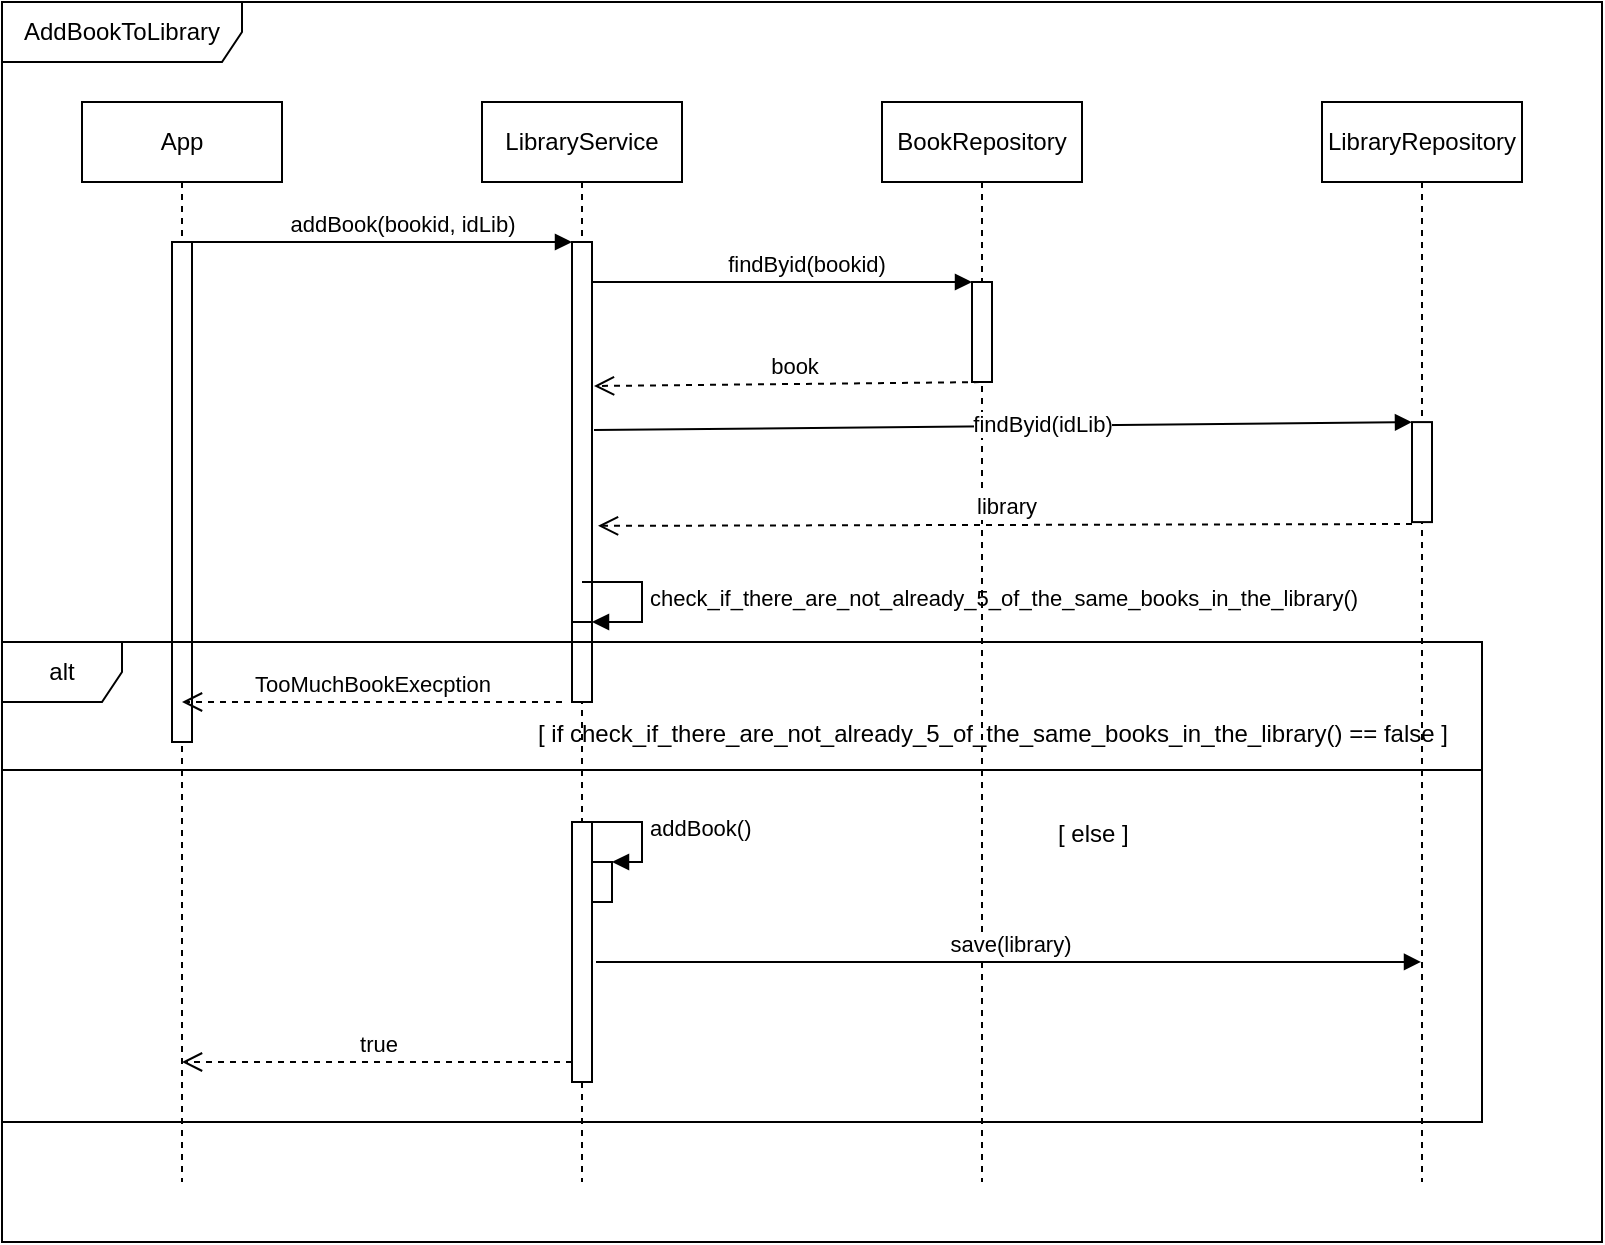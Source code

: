 <mxfile version="20.2.1" type="device"><diagram id="B0_cG1koyizNwJTXW6lB" name="Page-1"><mxGraphModel dx="1120" dy="633" grid="1" gridSize="10" guides="1" tooltips="1" connect="1" arrows="1" fold="1" page="1" pageScale="1" pageWidth="850" pageHeight="1100" math="0" shadow="0"><root><mxCell id="0"/><mxCell id="1" parent="0"/><mxCell id="thJ3F9DxbbaNbQBB_TIi-21" value="&lt;div&gt;AddBookToLibrary&lt;/div&gt;" style="shape=umlFrame;whiteSpace=wrap;html=1;width=120;height=30;" parent="1" vertex="1"><mxGeometry x="20" y="10" width="800" height="620" as="geometry"/></mxCell><mxCell id="thJ3F9DxbbaNbQBB_TIi-22" value="App" style="shape=umlLifeline;perimeter=lifelinePerimeter;whiteSpace=wrap;html=1;container=1;collapsible=0;recursiveResize=0;outlineConnect=0;" parent="1" vertex="1"><mxGeometry x="60" y="60" width="100" height="540" as="geometry"/></mxCell><mxCell id="thJ3F9DxbbaNbQBB_TIi-27" value="" style="html=1;points=[];perimeter=orthogonalPerimeter;" parent="thJ3F9DxbbaNbQBB_TIi-22" vertex="1"><mxGeometry x="45" y="70" width="10" height="250" as="geometry"/></mxCell><mxCell id="thJ3F9DxbbaNbQBB_TIi-23" value="LibraryService" style="shape=umlLifeline;perimeter=lifelinePerimeter;whiteSpace=wrap;html=1;container=1;collapsible=0;recursiveResize=0;outlineConnect=0;" parent="1" vertex="1"><mxGeometry x="260" y="60" width="100" height="540" as="geometry"/></mxCell><mxCell id="thJ3F9DxbbaNbQBB_TIi-29" value="" style="html=1;points=[];perimeter=orthogonalPerimeter;" parent="thJ3F9DxbbaNbQBB_TIi-23" vertex="1"><mxGeometry x="45" y="70" width="10" height="190" as="geometry"/></mxCell><mxCell id="thJ3F9DxbbaNbQBB_TIi-38" value="" style="html=1;points=[];perimeter=orthogonalPerimeter;" parent="thJ3F9DxbbaNbQBB_TIi-23" vertex="1"><mxGeometry x="45" y="260" width="10" height="40" as="geometry"/></mxCell><mxCell id="thJ3F9DxbbaNbQBB_TIi-39" value="check_if_there_are_not_already_5_of_the_same_books_in_the_library()" style="edgeStyle=orthogonalEdgeStyle;html=1;align=left;spacingLeft=2;endArrow=block;rounded=0;entryX=1;entryY=0;" parent="thJ3F9DxbbaNbQBB_TIi-23" target="thJ3F9DxbbaNbQBB_TIi-38" edge="1"><mxGeometry relative="1" as="geometry"><mxPoint x="50" y="240" as="sourcePoint"/><Array as="points"><mxPoint x="80" y="240"/></Array></mxGeometry></mxCell><mxCell id="thJ3F9DxbbaNbQBB_TIi-40" value="TooMuchBookExecption" style="html=1;verticalAlign=bottom;endArrow=open;dashed=1;endSize=8;rounded=0;" parent="thJ3F9DxbbaNbQBB_TIi-23" target="thJ3F9DxbbaNbQBB_TIi-22" edge="1"><mxGeometry relative="1" as="geometry"><mxPoint x="40" y="300" as="sourcePoint"/><mxPoint x="-40" y="300" as="targetPoint"/></mxGeometry></mxCell><mxCell id="thJ3F9DxbbaNbQBB_TIi-41" value="" style="html=1;points=[];perimeter=orthogonalPerimeter;" parent="thJ3F9DxbbaNbQBB_TIi-23" vertex="1"><mxGeometry x="55" y="380" width="10" height="20" as="geometry"/></mxCell><mxCell id="thJ3F9DxbbaNbQBB_TIi-42" value="addBook()" style="edgeStyle=orthogonalEdgeStyle;html=1;align=left;spacingLeft=2;endArrow=block;rounded=0;entryX=1;entryY=0;" parent="thJ3F9DxbbaNbQBB_TIi-23" target="thJ3F9DxbbaNbQBB_TIi-41" edge="1"><mxGeometry relative="1" as="geometry"><mxPoint x="50" y="360" as="sourcePoint"/><Array as="points"><mxPoint x="80" y="360"/></Array></mxGeometry></mxCell><mxCell id="thJ3F9DxbbaNbQBB_TIi-43" value="" style="html=1;points=[];perimeter=orthogonalPerimeter;" parent="thJ3F9DxbbaNbQBB_TIi-23" vertex="1"><mxGeometry x="45" y="360" width="10" height="130" as="geometry"/></mxCell><mxCell id="thJ3F9DxbbaNbQBB_TIi-46" value="true" style="html=1;verticalAlign=bottom;endArrow=open;dashed=1;endSize=8;rounded=0;" parent="thJ3F9DxbbaNbQBB_TIi-23" target="thJ3F9DxbbaNbQBB_TIi-22" edge="1"><mxGeometry relative="1" as="geometry"><mxPoint x="45" y="480" as="sourcePoint"/><mxPoint x="-35" y="480" as="targetPoint"/></mxGeometry></mxCell><mxCell id="thJ3F9DxbbaNbQBB_TIi-25" value="LibraryRepository" style="shape=umlLifeline;perimeter=lifelinePerimeter;whiteSpace=wrap;html=1;container=1;collapsible=0;recursiveResize=0;outlineConnect=0;" parent="1" vertex="1"><mxGeometry x="680" y="60" width="100" height="540" as="geometry"/></mxCell><mxCell id="thJ3F9DxbbaNbQBB_TIi-34" value="" style="html=1;points=[];perimeter=orthogonalPerimeter;" parent="thJ3F9DxbbaNbQBB_TIi-25" vertex="1"><mxGeometry x="45" y="160.05" width="10" height="50" as="geometry"/></mxCell><mxCell id="thJ3F9DxbbaNbQBB_TIi-26" value="BookRepository" style="shape=umlLifeline;perimeter=lifelinePerimeter;whiteSpace=wrap;html=1;container=1;collapsible=0;recursiveResize=0;outlineConnect=0;" parent="1" vertex="1"><mxGeometry x="460" y="60" width="100" height="540" as="geometry"/></mxCell><mxCell id="thJ3F9DxbbaNbQBB_TIi-32" value="" style="html=1;points=[];perimeter=orthogonalPerimeter;" parent="thJ3F9DxbbaNbQBB_TIi-26" vertex="1"><mxGeometry x="45" y="90" width="10" height="50" as="geometry"/></mxCell><mxCell id="thJ3F9DxbbaNbQBB_TIi-33" value="book" style="html=1;verticalAlign=bottom;endArrow=open;dashed=1;endSize=8;rounded=0;entryX=1.1;entryY=0.379;entryDx=0;entryDy=0;entryPerimeter=0;" parent="thJ3F9DxbbaNbQBB_TIi-26" target="thJ3F9DxbbaNbQBB_TIi-29" edge="1"><mxGeometry relative="1" as="geometry"><mxPoint x="55" y="140" as="sourcePoint"/><mxPoint x="-25" y="140" as="targetPoint"/></mxGeometry></mxCell><mxCell id="thJ3F9DxbbaNbQBB_TIi-30" value="&lt;div&gt;addBook(bookid, idLib)&lt;/div&gt;" style="html=1;verticalAlign=bottom;endArrow=block;rounded=0;" parent="1" target="thJ3F9DxbbaNbQBB_TIi-29" edge="1"><mxGeometry x="0.128" width="80" relative="1" as="geometry"><mxPoint x="110" y="130" as="sourcePoint"/><mxPoint x="190" y="130" as="targetPoint"/><mxPoint as="offset"/></mxGeometry></mxCell><mxCell id="thJ3F9DxbbaNbQBB_TIi-31" value="findByid(bookid)" style="html=1;verticalAlign=bottom;endArrow=block;rounded=0;exitX=1;exitY=0.105;exitDx=0;exitDy=0;exitPerimeter=0;" parent="1" source="thJ3F9DxbbaNbQBB_TIi-29" edge="1"><mxGeometry x="0.128" width="80" relative="1" as="geometry"><mxPoint x="320" y="150" as="sourcePoint"/><mxPoint x="505" y="150" as="targetPoint"/><mxPoint as="offset"/></mxGeometry></mxCell><mxCell id="thJ3F9DxbbaNbQBB_TIi-36" value="&lt;div&gt;findByid(idLib)&lt;/div&gt;" style="html=1;verticalAlign=bottom;endArrow=block;rounded=0;exitX=1.1;exitY=0.495;exitDx=0;exitDy=0;exitPerimeter=0;" parent="1" source="thJ3F9DxbbaNbQBB_TIi-29" edge="1"><mxGeometry x="0.095" y="-8" width="80" relative="1" as="geometry"><mxPoint x="535" y="220.05" as="sourcePoint"/><mxPoint x="725" y="220.1" as="targetPoint"/><mxPoint as="offset"/></mxGeometry></mxCell><mxCell id="thJ3F9DxbbaNbQBB_TIi-45" value="save(library)" style="html=1;verticalAlign=bottom;endArrow=block;rounded=0;exitX=1.2;exitY=0.538;exitDx=0;exitDy=0;exitPerimeter=0;" parent="1" source="thJ3F9DxbbaNbQBB_TIi-43" target="thJ3F9DxbbaNbQBB_TIi-25" edge="1"><mxGeometry width="80" relative="1" as="geometry"><mxPoint x="320" y="490" as="sourcePoint"/><mxPoint x="400" y="490" as="targetPoint"/></mxGeometry></mxCell><mxCell id="thJ3F9DxbbaNbQBB_TIi-35" value="library" style="html=1;verticalAlign=bottom;endArrow=open;dashed=1;endSize=8;rounded=0;entryX=1.3;entryY=0.747;entryDx=0;entryDy=0;entryPerimeter=0;exitX=0;exitY=1.019;exitDx=0;exitDy=0;exitPerimeter=0;" parent="1" source="thJ3F9DxbbaNbQBB_TIi-34" target="thJ3F9DxbbaNbQBB_TIi-29" edge="1"><mxGeometry relative="1" as="geometry"><mxPoint x="740" y="270.05" as="sourcePoint"/><mxPoint x="541" y="272.06" as="targetPoint"/></mxGeometry></mxCell><mxCell id="thJ3F9DxbbaNbQBB_TIi-50" value="" style="line;strokeWidth=1;fillColor=none;align=left;verticalAlign=middle;spacingTop=-1;spacingLeft=3;spacingRight=3;rotatable=0;labelPosition=right;points=[];portConstraint=eastwest;" parent="1" vertex="1"><mxGeometry x="20" y="390" width="740" height="8" as="geometry"/></mxCell><mxCell id="thJ3F9DxbbaNbQBB_TIi-51" value="" style="shape=table;startSize=0;container=1;collapsible=1;childLayout=tableLayout;fixedRows=1;rowLines=0;fontStyle=0;align=center;resizeLast=1;strokeColor=none;fillColor=none;collapsible=0;" parent="1" vertex="1"><mxGeometry x="250" y="360" width="510" height="30" as="geometry"/></mxCell><mxCell id="thJ3F9DxbbaNbQBB_TIi-52" value="" style="shape=tableRow;horizontal=0;startSize=0;swimlaneHead=0;swimlaneBody=0;fillColor=none;collapsible=0;dropTarget=0;points=[[0,0.5],[1,0.5]];portConstraint=eastwest;top=0;left=0;right=0;bottom=0;" parent="thJ3F9DxbbaNbQBB_TIi-51" vertex="1"><mxGeometry width="510" height="30" as="geometry"/></mxCell><mxCell id="thJ3F9DxbbaNbQBB_TIi-53" value="" style="shape=partialRectangle;connectable=0;fillColor=none;top=0;left=0;bottom=0;right=0;editable=1;overflow=hidden;" parent="thJ3F9DxbbaNbQBB_TIi-52" vertex="1"><mxGeometry width="30" height="30" as="geometry"><mxRectangle width="30" height="30" as="alternateBounds"/></mxGeometry></mxCell><mxCell id="thJ3F9DxbbaNbQBB_TIi-54" value="[ if check_if_there_are_not_already_5_of_the_same_books_in_the_library() == false ]" style="shape=partialRectangle;connectable=0;fillColor=none;top=0;left=0;bottom=0;right=0;align=left;spacingLeft=6;overflow=hidden;" parent="thJ3F9DxbbaNbQBB_TIi-52" vertex="1"><mxGeometry x="30" width="480" height="30" as="geometry"><mxRectangle width="480" height="30" as="alternateBounds"/></mxGeometry></mxCell><mxCell id="thJ3F9DxbbaNbQBB_TIi-55" value="" style="shape=table;startSize=0;container=1;collapsible=1;childLayout=tableLayout;fixedRows=1;rowLines=0;fontStyle=0;align=center;resizeLast=1;strokeColor=none;fillColor=none;collapsible=0;" parent="1" vertex="1"><mxGeometry x="510" y="410" width="230" height="30" as="geometry"/></mxCell><mxCell id="thJ3F9DxbbaNbQBB_TIi-56" value="" style="shape=tableRow;horizontal=0;startSize=0;swimlaneHead=0;swimlaneBody=0;fillColor=none;collapsible=0;dropTarget=0;points=[[0,0.5],[1,0.5]];portConstraint=eastwest;top=0;left=0;right=0;bottom=0;" parent="thJ3F9DxbbaNbQBB_TIi-55" vertex="1"><mxGeometry width="230" height="30" as="geometry"/></mxCell><mxCell id="thJ3F9DxbbaNbQBB_TIi-57" value="" style="shape=partialRectangle;connectable=0;fillColor=none;top=0;left=0;bottom=0;right=0;editable=1;overflow=hidden;" parent="thJ3F9DxbbaNbQBB_TIi-56" vertex="1"><mxGeometry width="30" height="30" as="geometry"><mxRectangle width="30" height="30" as="alternateBounds"/></mxGeometry></mxCell><mxCell id="thJ3F9DxbbaNbQBB_TIi-58" value="[ else ]" style="shape=partialRectangle;connectable=0;fillColor=none;top=0;left=0;bottom=0;right=0;align=left;spacingLeft=6;overflow=hidden;" parent="thJ3F9DxbbaNbQBB_TIi-56" vertex="1"><mxGeometry x="30" width="200" height="30" as="geometry"><mxRectangle width="200" height="30" as="alternateBounds"/></mxGeometry></mxCell><mxCell id="oJvwUWeXpE4fUYAX0I2Z-6" value="alt" style="shape=umlFrame;whiteSpace=wrap;html=1;" vertex="1" parent="1"><mxGeometry x="20" y="330" width="740" height="240" as="geometry"/></mxCell></root></mxGraphModel></diagram></mxfile>